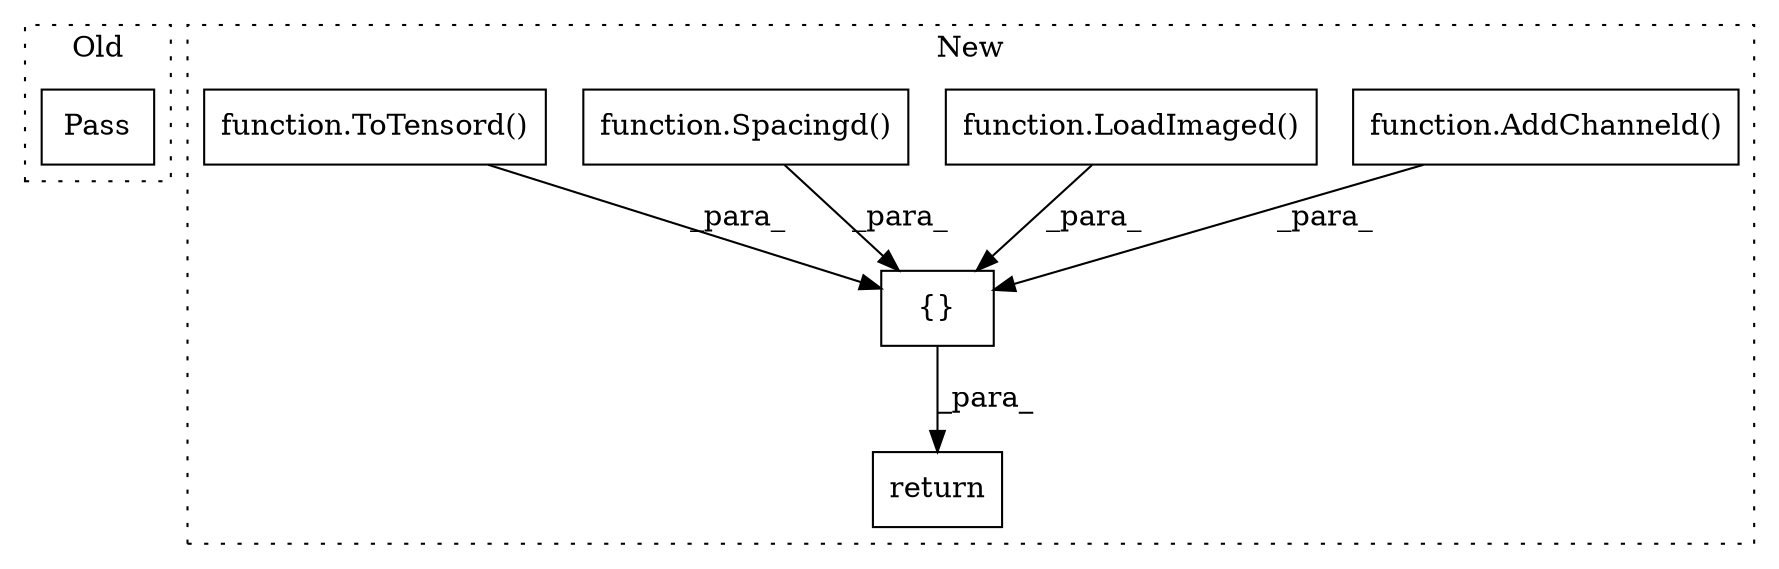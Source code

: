 digraph G {
subgraph cluster0 {
1 [label="Pass" a="62" s="373" l="4" shape="box"];
label = "Old";
style="dotted";
}
subgraph cluster1 {
2 [label="function.AddChanneld()" a="75" s="1259" l="27" shape="box"];
3 [label="{}" a="59" s="1205,1667" l="14,0" shape="box"];
4 [label="return" a="93" s="1687" l="7" shape="box"];
5 [label="function.LoadImaged()" a="75" s="1219" l="26" shape="box"];
6 [label="function.Spacingd()" a="75" s="1300" l="58" shape="box"];
7 [label="function.ToTensord()" a="75" s="1642" l="25" shape="box"];
label = "New";
style="dotted";
}
2 -> 3 [label="_para_"];
3 -> 4 [label="_para_"];
5 -> 3 [label="_para_"];
6 -> 3 [label="_para_"];
7 -> 3 [label="_para_"];
}